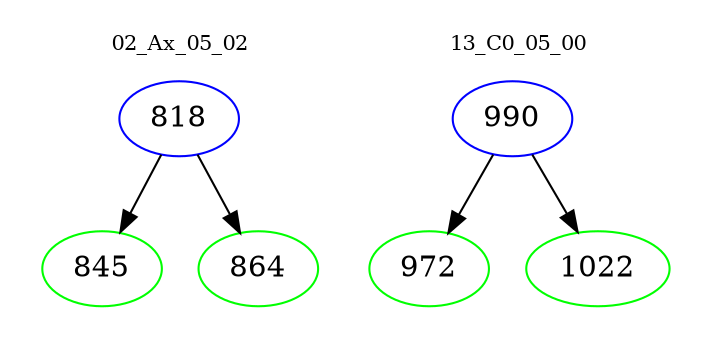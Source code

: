 digraph{
subgraph cluster_0 {
color = white
label = "02_Ax_05_02";
fontsize=10;
T0_818 [label="818", color="blue"]
T0_818 -> T0_845 [color="black"]
T0_845 [label="845", color="green"]
T0_818 -> T0_864 [color="black"]
T0_864 [label="864", color="green"]
}
subgraph cluster_1 {
color = white
label = "13_C0_05_00";
fontsize=10;
T1_990 [label="990", color="blue"]
T1_990 -> T1_972 [color="black"]
T1_972 [label="972", color="green"]
T1_990 -> T1_1022 [color="black"]
T1_1022 [label="1022", color="green"]
}
}
